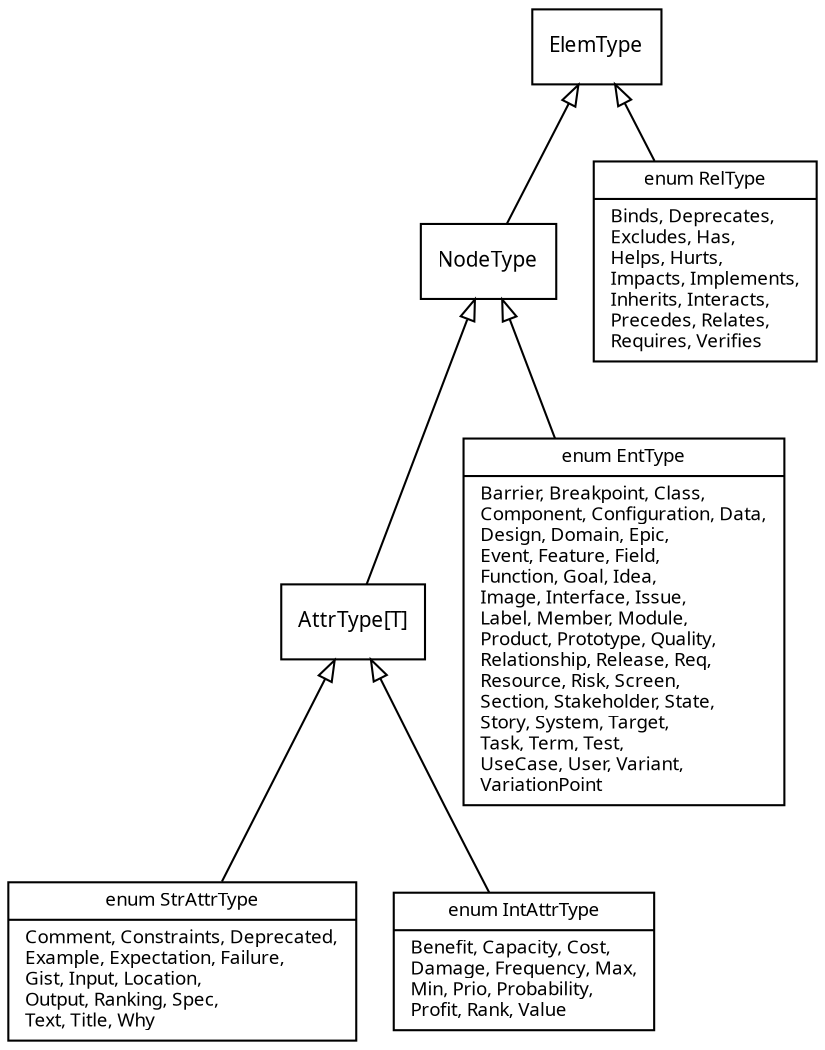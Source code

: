 digraph Metamodel {
  fontname = "Sans"
  fontsize = 10
  rankdir =  "BT"
  ordering = "out"
  nojustify = true

  node [
    fontname = "Sans"
    fontsize = 10
    shape = "record"
  ]

  edge [
    arrowhead = "empty"
  ]

    { rank = same; ElemType; }


    NodeType [ label = "{NodeType}" fontsize = 10]
    AttrType [ label = "{AttrType[T]}" fontsize = 10]
    RelType [ label = "{enum RelType|Binds, Deprecates,\lExcludes, Has,\lHelps, Hurts,\lImpacts, Implements,\lInherits, Interacts,\lPrecedes, Relates,\lRequires, Verifies\l}" fontsize = 9]
    EntType [ label = "{enum EntType|Barrier, Breakpoint, Class,\lComponent, Configuration, Data,\lDesign, Domain, Epic,\lEvent, Feature, Field,\lFunction, Goal, Idea,\lImage, Interface, Issue,\lLabel, Member, Module,\lProduct, Prototype, Quality,\lRelationship, Release, Req,\lResource, Risk, Screen,\lSection, Stakeholder, State,\lStory, System, Target,\lTask, Term, Test,\lUseCase, User, Variant,\lVariationPoint\l}" fontsize = 9]
    StrAttrType [ label = "{enum StrAttrType|Comment, Constraints, Deprecated,\lExample, Expectation, Failure,\lGist, Input, Location,\lOutput, Ranking, Spec,\lText, Title, Why\l}" fontsize = 9]
    IntAttrType [ label = "{enum IntAttrType|Benefit, Capacity, Cost,\lDamage, Frequency, Max,\lMin, Prio, Probability,\lProfit, Rank, Value\l}" fontsize = 9]


    NodeType -> ElemType
    RelType -> ElemType
    EntType -> NodeType
    AttrType -> NodeType
    StrAttrType -> AttrType
    IntAttrType -> AttrType

}
